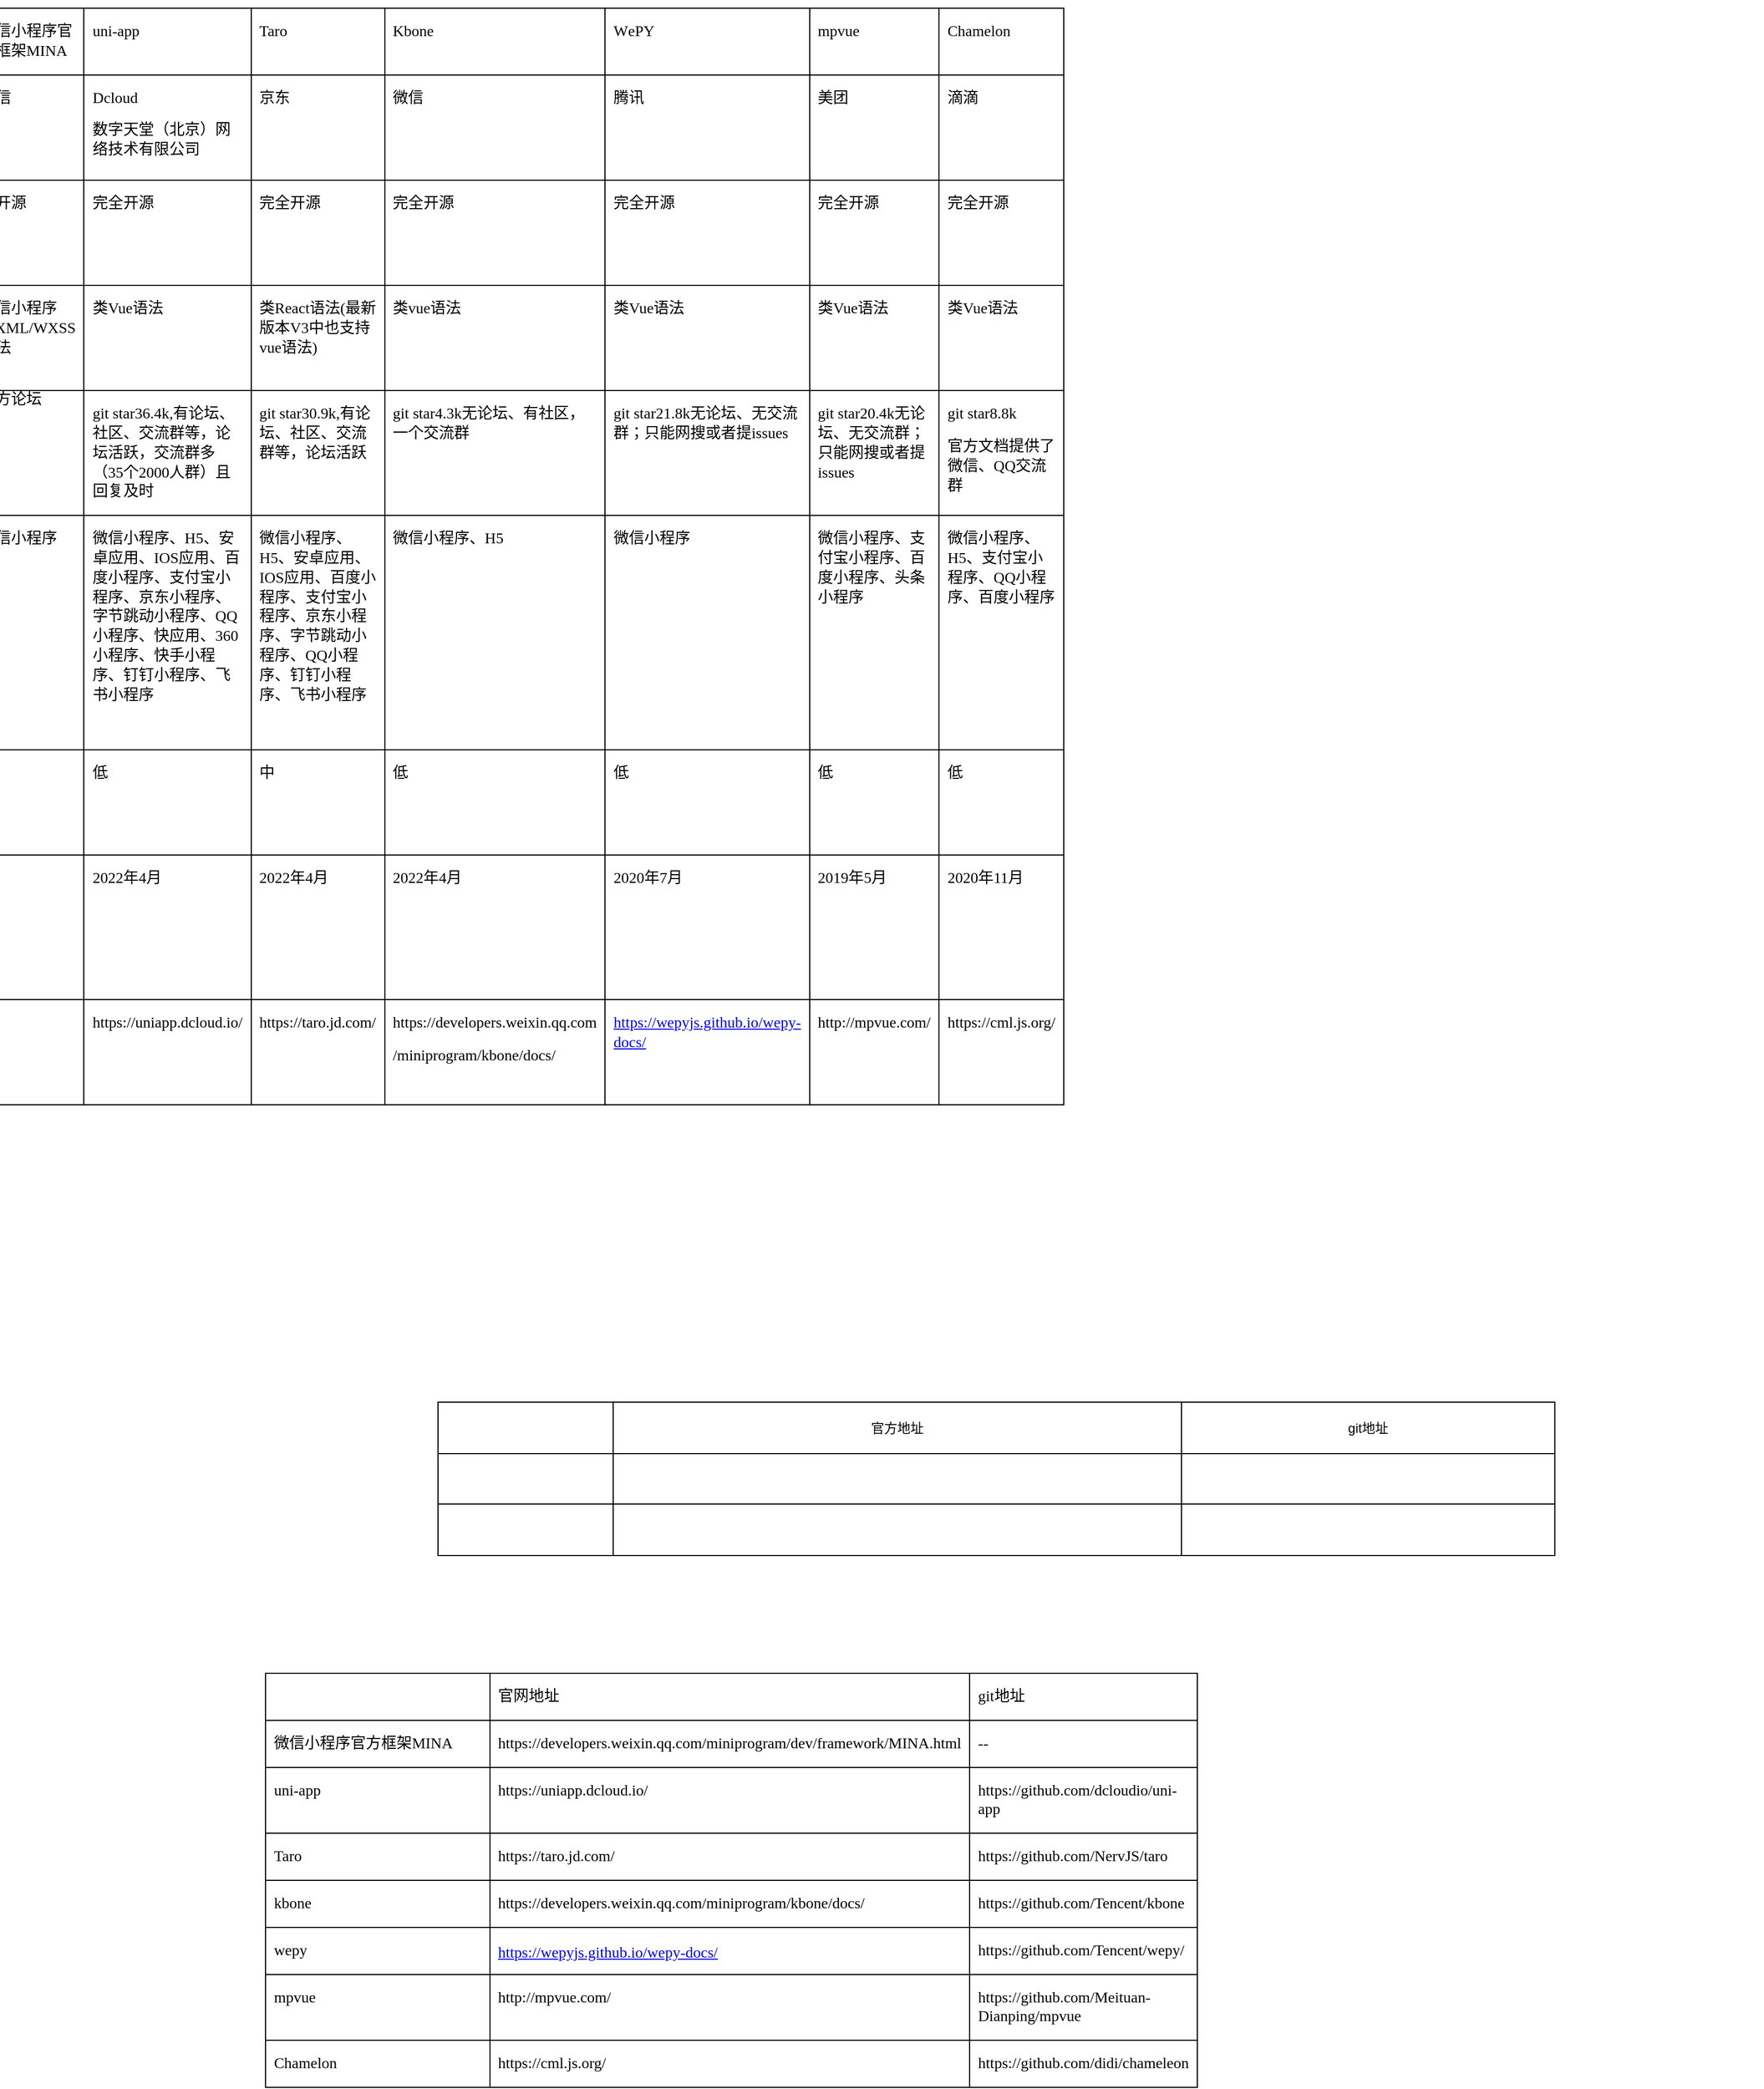 <mxfile version="17.4.6" type="github">
  <diagram id="JvjC3xm0Hi5qa_1F5xGV" name="第 1 页">
    <mxGraphModel dx="1422" dy="762" grid="1" gridSize="10" guides="1" tooltips="1" connect="1" arrows="1" fold="1" page="1" pageScale="1" pageWidth="827" pageHeight="1169" math="0" shadow="0">
      <root>
        <mxCell id="0" />
        <mxCell id="1" parent="0" />
        <mxCell id="kYMN8gXYN29zYbQPkMFa-84" value="&lt;table class=&quot;MsoTableGrid&quot; border=&quot;1&quot; cellspacing=&quot;0&quot; style=&quot;border-collapse: collapse ; width: 524.5pt ; margin-left: -43.1pt ; border: none&quot;&gt;&lt;tbody&gt;&lt;tr&gt;&lt;td width=&quot;84&quot; valign=&quot;top&quot; style=&quot;width: 63.7pt ; padding: 0.0pt 5.4pt 0.0pt 5.4pt ; border-left: 1.0pt solid ; border-right: 1.0pt solid ; border-top: 1.0pt solid ; border-bottom: 1.0pt solid&quot;&gt;&lt;p class=&quot;MsoNormal&quot;&gt;&lt;span style=&quot;font-size: 10.5pt&quot;&gt;&lt;font face=&quot;宋体&quot;&gt;框架&lt;/font&gt;&lt;/span&gt;&lt;span style=&quot;font-family: &amp;#34;calibri&amp;#34; ; font-size: 10.5pt&quot;&gt;&lt;/span&gt;&lt;/p&gt;&lt;/td&gt;&lt;td width=&quot;73&quot; valign=&quot;top&quot; style=&quot;width: 55.1pt ; padding: 0.0pt 5.4pt 0.0pt 5.4pt ; border-left: 1.0pt solid ; border-right: 1.0pt solid ; border-top: 1.0pt solid ; border-bottom: 1.0pt solid&quot;&gt;&lt;p class=&quot;MsoNormal&quot;&gt;&lt;span style=&quot;font-size: 10.5pt&quot;&gt;&lt;font face=&quot;宋体&quot;&gt;微信小程序官方框架&lt;/font&gt;&lt;/span&gt;&lt;span style=&quot;font-size: 10.5pt&quot;&gt;&lt;font face=&quot;Calibri&quot;&gt;MINA&lt;/font&gt;&lt;/span&gt;&lt;span style=&quot;font-family: &amp;#34;calibri&amp;#34; ; font-size: 10.5pt&quot;&gt;&lt;/span&gt;&lt;/p&gt;&lt;/td&gt;&lt;td width=&quot;80&quot; valign=&quot;top&quot; style=&quot;width: 60.05pt ; padding: 0.0pt 5.4pt 0.0pt 5.4pt ; border-left: 1.0pt solid ; border-right: 1.0pt solid ; border-top: 1.0pt solid ; border-bottom: 1.0pt solid&quot;&gt;&lt;p class=&quot;MsoNormal&quot;&gt;&lt;span style=&quot;font-size: 10.5pt&quot;&gt;&lt;font face=&quot;Calibri&quot;&gt;u&lt;/font&gt;&lt;/span&gt;&lt;span style=&quot;font-size: 10.5pt&quot;&gt;&lt;font face=&quot;Calibri&quot;&gt;ni-app&lt;/font&gt;&lt;/span&gt;&lt;span style=&quot;font-family: &amp;#34;calibri&amp;#34; ; font-size: 10.5pt&quot;&gt;&lt;/span&gt;&lt;/p&gt;&lt;/td&gt;&lt;td width=&quot;80&quot; valign=&quot;top&quot; style=&quot;width: 60.05pt ; padding: 0.0pt 5.4pt 0.0pt 5.4pt ; border-left: 1.0pt solid ; border-right: 1.0pt solid ; border-top: 1.0pt solid ; border-bottom: 1.0pt solid&quot;&gt;&lt;p class=&quot;MsoNormal&quot;&gt;&lt;span style=&quot;font-size: 10.5pt&quot;&gt;&lt;font face=&quot;Calibri&quot;&gt;Taro&lt;/font&gt;&lt;/span&gt;&lt;span style=&quot;font-family: &amp;#34;calibri&amp;#34; ; font-size: 10.5pt&quot;&gt;&lt;/span&gt;&lt;/p&gt;&lt;/td&gt;&lt;td width=&quot;73&quot; valign=&quot;top&quot; style=&quot;width: 55.1pt ; padding: 0.0pt 5.4pt 0.0pt 5.4pt ; border-left: 1.0pt solid ; border-right: 1.0pt solid ; border-top: 1.0pt solid ; border-bottom: 1.0pt solid&quot;&gt;&lt;p class=&quot;MsoNormal&quot;&gt;&lt;span style=&quot;font-size: 10.5pt&quot;&gt;&lt;font face=&quot;Calibri&quot;&gt;Kbone&lt;/font&gt;&lt;/span&gt;&lt;span style=&quot;font-family: &amp;#34;calibri&amp;#34; ; font-size: 10.5pt&quot;&gt;&lt;/span&gt;&lt;/p&gt;&lt;/td&gt;&lt;td width=&quot;80&quot; valign=&quot;top&quot; style=&quot;width: 60.05pt ; padding: 0.0pt 5.4pt 0.0pt 5.4pt ; border-left: 1.0pt solid ; border-right: 1.0pt solid ; border-top: 1.0pt solid ; border-bottom: 1.0pt solid&quot;&gt;&lt;p class=&quot;MsoNormal&quot;&gt;&lt;span style=&quot;font-family: &amp;#34;calibri&amp;#34; ; font-size: 10.5pt&quot;&gt;W&lt;/span&gt;&lt;span style=&quot;font-size: 10.5pt&quot;&gt;&lt;font face=&quot;Calibri&quot;&gt;ePY&lt;/font&gt;&lt;/span&gt;&lt;span style=&quot;font-family: &amp;#34;calibri&amp;#34; ; font-size: 10.5pt&quot;&gt;&lt;/span&gt;&lt;/p&gt;&lt;/td&gt;&lt;td width=&quot;80&quot; valign=&quot;top&quot; style=&quot;width: 60.05pt ; padding: 0.0pt 5.4pt 0.0pt 5.4pt ; border-left: 1.0pt solid ; border-right: 1.0pt solid ; border-top: 1.0pt solid ; border-bottom: 1.0pt solid&quot;&gt;&lt;p class=&quot;MsoNormal&quot;&gt;&lt;span style=&quot;font-size: 10.5pt&quot;&gt;&lt;font face=&quot;Calibri&quot;&gt;m&lt;/font&gt;&lt;/span&gt;&lt;span style=&quot;font-size: 10.5pt&quot;&gt;&lt;font face=&quot;Calibri&quot;&gt;pvue&lt;/font&gt;&lt;/span&gt;&lt;span style=&quot;font-family: &amp;#34;calibri&amp;#34; ; font-size: 10.5pt&quot;&gt;&lt;/span&gt;&lt;/p&gt;&lt;/td&gt;&lt;td width=&quot;147&quot; valign=&quot;top&quot; style=&quot;width: 110.4pt ; padding: 0.0pt 5.4pt 0.0pt 5.4pt ; border-left: 1.0pt solid ; border-right: 1.0pt solid ; border-top: 1.0pt solid ; border-bottom: 1.0pt solid&quot;&gt;&lt;p class=&quot;MsoNormal&quot;&gt;&lt;span style=&quot;font-family: &amp;#34;calibri&amp;#34; ; font-size: 10.5pt&quot;&gt;C&lt;/span&gt;&lt;span style=&quot;font-size: 10.5pt&quot;&gt;&lt;font face=&quot;Calibri&quot;&gt;hamelon&lt;/font&gt;&lt;/span&gt;&lt;span style=&quot;font-family: &amp;#34;calibri&amp;#34; ; font-size: 10.5pt&quot;&gt;&lt;/span&gt;&lt;/p&gt;&lt;/td&gt;&lt;/tr&gt;&lt;tr&gt;&lt;td width=&quot;84&quot; valign=&quot;top&quot; style=&quot;width: 63.7pt ; padding: 0.0pt 5.4pt 0.0pt 5.4pt ; border-left: 1.0pt solid ; border-right: 1.0pt solid ; border-top: none ; border-bottom: 1.0pt solid&quot;&gt;&lt;p class=&quot;MsoNormal&quot;&gt;&lt;span style=&quot;font-size: 10.5pt&quot;&gt;&lt;font face=&quot;宋体&quot;&gt;维护组织&lt;/font&gt;&lt;/span&gt;&lt;span style=&quot;font-family: &amp;#34;calibri&amp;#34; ; font-size: 10.5pt&quot;&gt;&lt;/span&gt;&lt;/p&gt;&lt;/td&gt;&lt;td width=&quot;73&quot; valign=&quot;top&quot; style=&quot;width: 55.1pt ; padding: 0.0pt 5.4pt 0.0pt 5.4pt ; border-left: 1.0pt solid ; border-right: 1.0pt solid ; border-top: none ; border-bottom: 1.0pt solid&quot;&gt;&lt;p class=&quot;MsoNormal&quot;&gt;&lt;span style=&quot;font-size: 10.5pt&quot;&gt;&lt;font face=&quot;宋体&quot;&gt;微信&lt;/font&gt;&lt;/span&gt;&lt;span style=&quot;font-family: &amp;#34;calibri&amp;#34; ; font-size: 10.5pt&quot;&gt;&lt;/span&gt;&lt;/p&gt;&lt;/td&gt;&lt;td width=&quot;80&quot; valign=&quot;top&quot; style=&quot;width: 60.05pt ; padding: 0.0pt 5.4pt 0.0pt 5.4pt ; border-left: 1.0pt solid ; border-right: 1.0pt solid ; border-top: none ; border-bottom: 1.0pt solid&quot;&gt;&lt;p class=&quot;MsoNormal&quot;&gt;&lt;span style=&quot;font-family: &amp;#34;calibri&amp;#34; ; font-size: 10.5pt&quot;&gt;D&lt;/span&gt;&lt;span style=&quot;font-size: 10.5pt&quot;&gt;&lt;font face=&quot;Calibri&quot;&gt;cloud&lt;/font&gt;&lt;/span&gt;&lt;span style=&quot;font-size: 10.5pt&quot;&gt;&lt;/span&gt;&lt;/p&gt;&lt;p class=&quot;MsoNormal&quot;&gt;&lt;span style=&quot;font-size: 10.5pt&quot;&gt;&lt;font face=&quot;宋体&quot;&gt;数字天堂（北京）网络技术有限公司&lt;/font&gt;&lt;/span&gt;&lt;span style=&quot;font-size: 10.5pt&quot;&gt;&lt;/span&gt;&lt;/p&gt;&lt;/td&gt;&lt;td width=&quot;80&quot; valign=&quot;top&quot; style=&quot;width: 60.05pt ; padding: 0.0pt 5.4pt 0.0pt 5.4pt ; border-left: 1.0pt solid ; border-right: 1.0pt solid ; border-top: none ; border-bottom: 1.0pt solid&quot;&gt;&lt;p class=&quot;MsoNormal&quot;&gt;&lt;span style=&quot;font-size: 10.5pt&quot;&gt;&lt;font face=&quot;宋体&quot;&gt;京东&lt;/font&gt;&lt;/span&gt;&lt;span style=&quot;font-family: &amp;#34;calibri&amp;#34; ; font-size: 10.5pt&quot;&gt;&lt;/span&gt;&lt;/p&gt;&lt;/td&gt;&lt;td width=&quot;73&quot; valign=&quot;top&quot; style=&quot;width: 55.1pt ; padding: 0.0pt 5.4pt 0.0pt 5.4pt ; border-left: 1.0pt solid ; border-right: 1.0pt solid ; border-top: none ; border-bottom: 1.0pt solid&quot;&gt;&lt;p class=&quot;MsoNormal&quot;&gt;&lt;span style=&quot;font-size: 10.5pt&quot;&gt;&lt;font face=&quot;宋体&quot;&gt;微信&lt;/font&gt;&lt;/span&gt;&lt;span style=&quot;font-size: 10.5pt&quot;&gt;&lt;/span&gt;&lt;/p&gt;&lt;/td&gt;&lt;td width=&quot;80&quot; valign=&quot;top&quot; style=&quot;width: 60.05pt ; padding: 0.0pt 5.4pt 0.0pt 5.4pt ; border-left: 1.0pt solid ; border-right: 1.0pt solid ; border-top: none ; border-bottom: 1.0pt solid&quot;&gt;&lt;p class=&quot;MsoNormal&quot;&gt;&lt;span style=&quot;font-size: 10.5pt&quot;&gt;&lt;font face=&quot;宋体&quot;&gt;腾讯&lt;/font&gt;&lt;/span&gt;&lt;span style=&quot;font-family: &amp;#34;calibri&amp;#34; ; font-size: 10.5pt&quot;&gt;&lt;/span&gt;&lt;/p&gt;&lt;/td&gt;&lt;td width=&quot;80&quot; valign=&quot;top&quot; style=&quot;width: 60.05pt ; padding: 0.0pt 5.4pt 0.0pt 5.4pt ; border-left: 1.0pt solid ; border-right: 1.0pt solid ; border-top: none ; border-bottom: 1.0pt solid&quot;&gt;&lt;p class=&quot;MsoNormal&quot;&gt;&lt;span style=&quot;font-size: 10.5pt&quot;&gt;&lt;font face=&quot;宋体&quot;&gt;美团&lt;/font&gt;&lt;/span&gt;&lt;span style=&quot;font-family: &amp;#34;calibri&amp;#34; ; font-size: 10.5pt&quot;&gt;&lt;/span&gt;&lt;/p&gt;&lt;/td&gt;&lt;td width=&quot;147&quot; valign=&quot;top&quot; style=&quot;width: 110.4pt ; padding: 0.0pt 5.4pt 0.0pt 5.4pt ; border-left: 1.0pt solid ; border-right: 1.0pt solid ; border-top: none ; border-bottom: 1.0pt solid&quot;&gt;&lt;p class=&quot;MsoNormal&quot;&gt;&lt;span style=&quot;font-size: 10.5pt&quot;&gt;&lt;font face=&quot;宋体&quot;&gt;滴滴&lt;/font&gt;&lt;/span&gt;&lt;span style=&quot;font-family: &amp;#34;calibri&amp;#34; ; font-size: 10.5pt&quot;&gt;&lt;/span&gt;&lt;/p&gt;&lt;/td&gt;&lt;/tr&gt;&lt;tr&gt;&lt;td width=&quot;84&quot; valign=&quot;top&quot; style=&quot;width: 63.7pt ; padding: 0.0pt 5.4pt 0.0pt 5.4pt ; border-left: 1.0pt solid ; border-right: 1.0pt solid ; border-top: none ; border-bottom: 1.0pt solid&quot;&gt;&lt;p class=&quot;MsoNormal&quot;&gt;&lt;span style=&quot;font-size: 10.5pt&quot;&gt;&lt;font face=&quot;宋体&quot;&gt;开源程度&lt;/font&gt;&lt;/span&gt;&lt;span style=&quot;font-size: 10.5pt&quot;&gt;&lt;/span&gt;&lt;/p&gt;&lt;/td&gt;&lt;td width=&quot;73&quot; valign=&quot;top&quot; style=&quot;width: 55.1pt ; padding: 0.0pt 5.4pt 0.0pt 5.4pt ; border-left: 1.0pt solid ; border-right: 1.0pt solid ; border-top: none ; border-bottom: 1.0pt solid&quot;&gt;&lt;p class=&quot;MsoNormal&quot;&gt;&lt;span style=&quot;font-size: 10.5pt&quot;&gt;&lt;font face=&quot;宋体&quot;&gt;不开源&lt;/font&gt;&lt;/span&gt;&lt;span style=&quot;font-size: 10.5pt&quot;&gt;&lt;/span&gt;&lt;/p&gt;&lt;/td&gt;&lt;td width=&quot;80&quot; valign=&quot;top&quot; style=&quot;width: 60.05pt ; padding: 0.0pt 5.4pt 0.0pt 5.4pt ; border-left: 1.0pt solid ; border-right: 1.0pt solid ; border-top: none ; border-bottom: 1.0pt solid&quot;&gt;&lt;p class=&quot;MsoNormal&quot;&gt;&lt;span style=&quot;font-size: 10.5pt&quot;&gt;&lt;font face=&quot;宋体&quot;&gt;完全开源&lt;/font&gt;&lt;/span&gt;&lt;span style=&quot;font-size: 10.5pt&quot;&gt;&lt;/span&gt;&lt;/p&gt;&lt;/td&gt;&lt;td width=&quot;80&quot; valign=&quot;top&quot; style=&quot;width: 60.05pt ; padding: 0.0pt 5.4pt 0.0pt 5.4pt ; border-left: 1.0pt solid ; border-right: 1.0pt solid ; border-top: none ; border-bottom: 1.0pt solid&quot;&gt;&lt;p class=&quot;MsoNormal&quot;&gt;&lt;span style=&quot;font-size: 10.5pt&quot;&gt;&lt;font face=&quot;宋体&quot;&gt;完全开源&lt;/font&gt;&lt;/span&gt;&lt;span style=&quot;font-size: 10.5pt&quot;&gt;&lt;/span&gt;&lt;/p&gt;&lt;/td&gt;&lt;td width=&quot;73&quot; valign=&quot;top&quot; style=&quot;width: 55.1pt ; padding: 0.0pt 5.4pt 0.0pt 5.4pt ; border-left: 1.0pt solid ; border-right: 1.0pt solid ; border-top: none ; border-bottom: 1.0pt solid&quot;&gt;&lt;p class=&quot;MsoNormal&quot;&gt;&lt;span style=&quot;font-size: 10.5pt&quot;&gt;&lt;font face=&quot;宋体&quot;&gt;完全开源&lt;/font&gt;&lt;/span&gt;&lt;span style=&quot;font-size: 10.5pt&quot;&gt;&lt;/span&gt;&lt;/p&gt;&lt;/td&gt;&lt;td width=&quot;80&quot; valign=&quot;top&quot; style=&quot;width: 60.05pt ; padding: 0.0pt 5.4pt 0.0pt 5.4pt ; border-left: 1.0pt solid ; border-right: 1.0pt solid ; border-top: none ; border-bottom: 1.0pt solid&quot;&gt;&lt;p class=&quot;MsoNormal&quot;&gt;&lt;span style=&quot;font-size: 10.5pt&quot;&gt;&lt;font face=&quot;宋体&quot;&gt;完全开源&lt;/font&gt;&lt;/span&gt;&lt;span style=&quot;font-size: 10.5pt&quot;&gt;&lt;/span&gt;&lt;/p&gt;&lt;/td&gt;&lt;td width=&quot;80&quot; valign=&quot;top&quot; style=&quot;width: 60.05pt ; padding: 0.0pt 5.4pt 0.0pt 5.4pt ; border-left: 1.0pt solid ; border-right: 1.0pt solid ; border-top: none ; border-bottom: 1.0pt solid&quot;&gt;&lt;p class=&quot;MsoNormal&quot;&gt;&lt;span style=&quot;font-size: 10.5pt&quot;&gt;&lt;font face=&quot;宋体&quot;&gt;完全开源&lt;/font&gt;&lt;/span&gt;&lt;span style=&quot;font-size: 10.5pt&quot;&gt;&lt;/span&gt;&lt;/p&gt;&lt;/td&gt;&lt;td width=&quot;147&quot; valign=&quot;top&quot; style=&quot;width: 110.4pt ; padding: 0.0pt 5.4pt 0.0pt 5.4pt ; border-left: 1.0pt solid ; border-right: 1.0pt solid ; border-top: none ; border-bottom: 1.0pt solid&quot;&gt;&lt;p class=&quot;MsoNormal&quot;&gt;&lt;span style=&quot;font-size: 10.5pt&quot;&gt;&lt;font face=&quot;宋体&quot;&gt;完全开源&lt;/font&gt;&lt;/span&gt;&lt;span style=&quot;font-size: 10.5pt&quot;&gt;&lt;/span&gt;&lt;/p&gt;&lt;/td&gt;&lt;/tr&gt;&lt;tr&gt;&lt;td width=&quot;84&quot; valign=&quot;top&quot; style=&quot;width: 63.7pt ; padding: 0.0pt 5.4pt 0.0pt 5.4pt ; border-left: 1.0pt solid ; border-right: 1.0pt solid ; border-top: none ; border-bottom: 1.0pt solid&quot;&gt;&lt;p class=&quot;MsoNormal&quot;&gt;&lt;span style=&quot;font-size: 10.5pt&quot;&gt;&lt;font face=&quot;宋体&quot;&gt;语言特性&lt;/font&gt;&lt;/span&gt;&lt;span style=&quot;font-size: 10.5pt&quot;&gt;&lt;/span&gt;&lt;/p&gt;&lt;/td&gt;&lt;td width=&quot;73&quot; valign=&quot;top&quot; style=&quot;width: 55.1pt ; padding: 0.0pt 5.4pt 0.0pt 5.4pt ; border-left: 1.0pt solid ; border-right: 1.0pt solid ; border-top: none ; border-bottom: 1.0pt solid&quot;&gt;&lt;p class=&quot;MsoNormal&quot;&gt;&lt;span style=&quot;font-size: 10.5pt&quot;&gt;&lt;font face=&quot;宋体&quot;&gt;微信小程序&lt;/font&gt;&lt;font face=&quot;宋体&quot;&gt;WXML/WXSS语法&lt;/font&gt;&lt;/span&gt;&lt;span style=&quot;font-size: 10.5pt&quot;&gt;&lt;/span&gt;&lt;/p&gt;&lt;/td&gt;&lt;td width=&quot;80&quot; valign=&quot;top&quot; style=&quot;width: 60.05pt ; padding: 0.0pt 5.4pt 0.0pt 5.4pt ; border-left: 1.0pt solid ; border-right: 1.0pt solid ; border-top: none ; border-bottom: 1.0pt solid&quot;&gt;&lt;p class=&quot;MsoNormal&quot;&gt;&lt;span style=&quot;font-size: 10.5pt&quot;&gt;&lt;font face=&quot;宋体&quot;&gt;类&lt;/font&gt;&lt;font face=&quot;宋体&quot;&gt;Vue语法&lt;/font&gt;&lt;/span&gt;&lt;span style=&quot;font-size: 10.5pt&quot;&gt;&lt;/span&gt;&lt;/p&gt;&lt;/td&gt;&lt;td width=&quot;80&quot; valign=&quot;top&quot; style=&quot;width: 60.05pt ; padding: 0.0pt 5.4pt 0.0pt 5.4pt ; border-left: 1.0pt solid ; border-right: 1.0pt solid ; border-top: none ; border-bottom: 1.0pt solid&quot;&gt;&lt;p class=&quot;MsoNormal&quot;&gt;&lt;span style=&quot;font-size: 10.5pt&quot;&gt;&lt;font face=&quot;宋体&quot;&gt;类&lt;/font&gt;&lt;font face=&quot;宋体&quot;&gt;React语法&lt;/font&gt;&lt;/span&gt;&lt;span style=&quot;font-size: 10.5pt&quot;&gt;&lt;font face=&quot;宋体&quot;&gt;(&lt;/font&gt;&lt;/span&gt;&lt;span style=&quot;font-size: 10.5pt&quot;&gt;&lt;font face=&quot;宋体&quot;&gt;最新版本&lt;/font&gt;&lt;font face=&quot;宋体&quot;&gt;V3中也支持vue语法&lt;/font&gt;&lt;/span&gt;&lt;span style=&quot;font-size: 10.5pt&quot;&gt;&lt;font face=&quot;宋体&quot;&gt;)&lt;/font&gt;&lt;/span&gt;&lt;span style=&quot;font-size: 10.5pt&quot;&gt;&lt;/span&gt;&lt;/p&gt;&lt;/td&gt;&lt;td width=&quot;73&quot; valign=&quot;top&quot; style=&quot;width: 55.1pt ; padding: 0.0pt 5.4pt 0.0pt 5.4pt ; border-left: 1.0pt solid ; border-right: 1.0pt solid ; border-top: none ; border-bottom: 1.0pt solid&quot;&gt;&lt;p class=&quot;MsoNormal&quot;&gt;&lt;span style=&quot;font-size: 10.5pt&quot;&gt;&lt;font face=&quot;宋体&quot;&gt;类&lt;/font&gt;&lt;font face=&quot;宋体&quot;&gt;vue语法&lt;/font&gt;&lt;/span&gt;&lt;span style=&quot;font-size: 10.5pt&quot;&gt;&lt;/span&gt;&lt;/p&gt;&lt;/td&gt;&lt;td width=&quot;80&quot; valign=&quot;top&quot; style=&quot;width: 60.05pt ; padding: 0.0pt 5.4pt 0.0pt 5.4pt ; border-left: 1.0pt solid ; border-right: 1.0pt solid ; border-top: none ; border-bottom: 1.0pt solid&quot;&gt;&lt;p class=&quot;MsoNormal&quot;&gt;&lt;span style=&quot;font-size: 10.5pt&quot;&gt;&lt;font face=&quot;宋体&quot;&gt;类&lt;/font&gt;&lt;font face=&quot;宋体&quot;&gt;Vue语法&lt;/font&gt;&lt;/span&gt;&lt;span style=&quot;font-size: 10.5pt&quot;&gt;&lt;/span&gt;&lt;/p&gt;&lt;/td&gt;&lt;td width=&quot;80&quot; valign=&quot;top&quot; style=&quot;width: 60.05pt ; padding: 0.0pt 5.4pt 0.0pt 5.4pt ; border-left: 1.0pt solid ; border-right: 1.0pt solid ; border-top: none ; border-bottom: 1.0pt solid&quot;&gt;&lt;p class=&quot;MsoNormal&quot;&gt;&lt;span style=&quot;font-size: 10.5pt&quot;&gt;&lt;font face=&quot;宋体&quot;&gt;类&lt;/font&gt;&lt;font face=&quot;宋体&quot;&gt;Vue语法&lt;/font&gt;&lt;/span&gt;&lt;span style=&quot;font-size: 10.5pt&quot;&gt;&lt;/span&gt;&lt;/p&gt;&lt;/td&gt;&lt;td width=&quot;147&quot; valign=&quot;top&quot; style=&quot;width: 110.4pt ; padding: 0.0pt 5.4pt 0.0pt 5.4pt ; border-left: 1.0pt solid ; border-right: 1.0pt solid ; border-top: none ; border-bottom: 1.0pt solid&quot;&gt;&lt;p class=&quot;MsoNormal&quot;&gt;&lt;span style=&quot;font-size: 10.5pt&quot;&gt;&lt;font face=&quot;宋体&quot;&gt;类&lt;/font&gt;&lt;font face=&quot;宋体&quot;&gt;Vue语法&lt;/font&gt;&lt;/span&gt;&lt;span style=&quot;font-size: 10.5pt&quot;&gt;&lt;/span&gt;&lt;/p&gt;&lt;/td&gt;&lt;/tr&gt;&lt;tr&gt;&lt;td width=&quot;84&quot; valign=&quot;top&quot; style=&quot;width: 63.7pt ; padding: 0.0pt 5.4pt 0.0pt 5.4pt ; border-left: 1.0pt solid ; border-right: 1.0pt solid ; border-top: none ; border-bottom: 1.0pt solid&quot;&gt;&lt;p class=&quot;MsoNormal&quot;&gt;&lt;span style=&quot;font-size: 10.5pt&quot;&gt;&lt;font face=&quot;宋体&quot;&gt;社群活跃&lt;/font&gt;&lt;/span&gt;&lt;span style=&quot;font-size: 10.5pt&quot;&gt;&lt;/span&gt;&lt;/p&gt;&lt;/td&gt;&lt;td width=&quot;73&quot; valign=&quot;top&quot; style=&quot;width: 55.1pt ; padding: 0.0pt 5.4pt 0.0pt 5.4pt ; border-left: 1.0pt solid ; border-right: 1.0pt solid ; border-top: none ; border-bottom: 1.0pt solid&quot;&gt;&lt;font face=&quot;宋体&quot;&gt;&lt;span style=&quot;font-size: 14px&quot;&gt;官方论坛&lt;/span&gt;&lt;/font&gt;&lt;/td&gt;&lt;td width=&quot;80&quot; valign=&quot;top&quot; style=&quot;width: 60.05pt ; padding: 0.0pt 5.4pt 0.0pt 5.4pt ; border-left: 1.0pt solid ; border-right: 1.0pt solid ; border-top: none ; border-bottom: 1.0pt solid&quot;&gt;&lt;p class=&quot;MsoNormal&quot;&gt;&lt;span style=&quot;font-size: 10.5pt&quot;&gt;&lt;font face=&quot;宋体&quot;&gt;git star36.4k,&lt;/font&gt;&lt;/span&gt;&lt;span style=&quot;font-size: 10.5pt&quot;&gt;&lt;font face=&quot;宋体&quot;&gt;有论坛、社区、交流群等，论坛活跃，交流群多（&lt;/font&gt;&lt;font face=&quot;宋体&quot;&gt;35个2000人群）且回复及时&lt;/font&gt;&lt;/span&gt;&lt;span style=&quot;font-size: 10.5pt&quot;&gt;&lt;/span&gt;&lt;/p&gt;&lt;/td&gt;&lt;td width=&quot;80&quot; valign=&quot;top&quot; style=&quot;width: 60.05pt ; padding: 0.0pt 5.4pt 0.0pt 5.4pt ; border-left: 1.0pt solid ; border-right: 1.0pt solid ; border-top: none ; border-bottom: 1.0pt solid&quot;&gt;&lt;p class=&quot;MsoNormal&quot;&gt;&lt;span style=&quot;font-size: 10.5pt&quot;&gt;&lt;font face=&quot;宋体&quot;&gt;git star30.9k,&lt;/font&gt;&lt;/span&gt;&lt;span style=&quot;font-size: 10.5pt&quot;&gt;&lt;font face=&quot;宋体&quot;&gt;有论坛、社区、交流群等，论坛活跃&lt;/font&gt;&lt;/span&gt;&lt;span style=&quot;font-size: 10.5pt&quot;&gt;&lt;/span&gt;&lt;/p&gt;&lt;/td&gt;&lt;td width=&quot;73&quot; valign=&quot;top&quot; style=&quot;width: 55.1pt ; padding: 0.0pt 5.4pt 0.0pt 5.4pt ; border-left: 1.0pt solid ; border-right: 1.0pt solid ; border-top: none ; border-bottom: 1.0pt solid&quot;&gt;&lt;p class=&quot;MsoNormal&quot;&gt;&lt;span style=&quot;font-size: 10.5pt&quot;&gt;&lt;font face=&quot;宋体&quot;&gt;git star4.3k无&lt;/font&gt;&lt;/span&gt;&lt;span style=&quot;font-size: 10.5pt&quot;&gt;&lt;font face=&quot;宋体&quot;&gt;论坛、&lt;/font&gt;&lt;/span&gt;&lt;span style=&quot;font-size: 10.5pt&quot;&gt;&lt;font face=&quot;宋体&quot;&gt;有社区，&lt;/font&gt;&lt;/span&gt;&lt;span style=&quot;font-size: 10.5pt&quot;&gt;&lt;font face=&quot;宋体&quot;&gt;一个交流群&lt;/font&gt;&lt;/span&gt;&lt;span style=&quot;font-size: 10.5pt&quot;&gt;&lt;/span&gt;&lt;/p&gt;&lt;/td&gt;&lt;td width=&quot;80&quot; valign=&quot;top&quot; style=&quot;width: 60.05pt ; padding: 0.0pt 5.4pt 0.0pt 5.4pt ; border-left: 1.0pt solid ; border-right: 1.0pt solid ; border-top: none ; border-bottom: 1.0pt solid&quot;&gt;&lt;p class=&quot;MsoNormal&quot;&gt;&lt;span style=&quot;font-size: 10.5pt&quot;&gt;&lt;font face=&quot;宋体&quot;&gt;git star21.8k&lt;/font&gt;&lt;/span&gt;&lt;span style=&quot;font-size: 10.5pt&quot;&gt;&lt;font face=&quot;宋体&quot;&gt;无论坛、无交流群；只能网搜或者提&lt;/font&gt;&lt;font face=&quot;宋体&quot;&gt;issues&lt;/font&gt;&lt;/span&gt;&lt;span style=&quot;font-size: 10.5pt&quot;&gt;&lt;/span&gt;&lt;/p&gt;&lt;/td&gt;&lt;td width=&quot;80&quot; valign=&quot;top&quot; style=&quot;width: 60.05pt ; padding: 0.0pt 5.4pt 0.0pt 5.4pt ; border-left: 1.0pt solid ; border-right: 1.0pt solid ; border-top: none ; border-bottom: 1.0pt solid&quot;&gt;&lt;p class=&quot;MsoNormal&quot;&gt;&lt;span style=&quot;font-size: 10.5pt&quot;&gt;&lt;font face=&quot;宋体&quot;&gt;git star20.4k&lt;/font&gt;&lt;/span&gt;&lt;span style=&quot;font-size: 10.5pt&quot;&gt;&lt;font face=&quot;宋体&quot;&gt;无论坛、无交流群；只能网搜或者提&lt;/font&gt;&lt;font face=&quot;宋体&quot;&gt;issues&lt;/font&gt;&lt;/span&gt;&lt;span style=&quot;font-size: 10.5pt&quot;&gt;&lt;/span&gt;&lt;/p&gt;&lt;/td&gt;&lt;td width=&quot;147&quot; valign=&quot;top&quot; style=&quot;width: 110.4pt ; padding: 0.0pt 5.4pt 0.0pt 5.4pt ; border-left: 1.0pt solid ; border-right: 1.0pt solid ; border-top: none ; border-bottom: 1.0pt solid&quot;&gt;&lt;p class=&quot;MsoNormal&quot;&gt;&lt;span style=&quot;font-size: 10.5pt&quot;&gt;&lt;font face=&quot;宋体&quot;&gt;git star8.8k&lt;/font&gt;&lt;/span&gt;&lt;span style=&quot;font-size: 10.5pt&quot;&gt;&lt;/span&gt;&lt;/p&gt;&lt;p class=&quot;MsoNormal&quot;&gt;&lt;span style=&quot;font-size: 10.5pt&quot;&gt;&lt;font face=&quot;宋体&quot;&gt;官方文档提供了微信、&lt;/font&gt;&lt;font face=&quot;宋体&quot;&gt;QQ交流群&lt;/font&gt;&lt;/span&gt;&lt;span style=&quot;font-size: 10.5pt&quot;&gt;&lt;/span&gt;&lt;/p&gt;&lt;/td&gt;&lt;/tr&gt;&lt;tr&gt;&lt;td width=&quot;84&quot; valign=&quot;top&quot; style=&quot;width: 63.7pt ; padding: 0.0pt 5.4pt 0.0pt 5.4pt ; border-left: 1.0pt solid ; border-right: 1.0pt solid ; border-top: none ; border-bottom: 1.0pt solid&quot;&gt;&lt;p class=&quot;MsoNormal&quot;&gt;&lt;span style=&quot;font-size: 10.5pt&quot;&gt;&lt;font face=&quot;宋体&quot;&gt;多端兼容&lt;/font&gt;&lt;/span&gt;&lt;span style=&quot;font-size: 10.5pt&quot;&gt;&lt;/span&gt;&lt;/p&gt;&lt;/td&gt;&lt;td width=&quot;73&quot; valign=&quot;top&quot; style=&quot;width: 55.1pt ; padding: 0.0pt 5.4pt 0.0pt 5.4pt ; border-left: 1.0pt solid ; border-right: 1.0pt solid ; border-top: none ; border-bottom: 1.0pt solid&quot;&gt;&lt;p class=&quot;MsoNormal&quot;&gt;&lt;span style=&quot;font-size: 10.5pt&quot;&gt;&lt;font face=&quot;宋体&quot;&gt;微信小程序&lt;/font&gt;&lt;/span&gt;&lt;span style=&quot;font-size: 10.5pt&quot;&gt;&lt;/span&gt;&lt;/p&gt;&lt;/td&gt;&lt;td width=&quot;80&quot; valign=&quot;top&quot; style=&quot;width: 60.05pt ; padding: 0.0pt 5.4pt 0.0pt 5.4pt ; border-left: 1.0pt solid ; border-right: 1.0pt solid ; border-top: none ; border-bottom: 1.0pt solid&quot;&gt;&lt;p class=&quot;MsoNormal&quot;&gt;&lt;span style=&quot;font-size: 10.5pt&quot;&gt;&lt;font face=&quot;宋体&quot;&gt;微信小程序、&lt;/font&gt;&lt;font face=&quot;宋体&quot;&gt;H5、&lt;/font&gt;&lt;/span&gt;&lt;span style=&quot;font-size: 10.5pt&quot;&gt;&lt;font face=&quot;宋体&quot;&gt;安卓应用、&lt;/font&gt;&lt;font face=&quot;宋体&quot;&gt;IOS应用、百度小程序、支付宝小程序、京东小程序、字节跳动小程序、QQ小程序、快应用、360小程序、快手小程序、钉钉小程序、飞书小程序&lt;/font&gt;&lt;/span&gt;&lt;span style=&quot;font-size: 10.5pt&quot;&gt;&lt;/span&gt;&lt;/p&gt;&lt;/td&gt;&lt;td width=&quot;80&quot; valign=&quot;top&quot; style=&quot;width: 60.05pt ; padding: 0.0pt 5.4pt 0.0pt 5.4pt ; border-left: 1.0pt solid ; border-right: 1.0pt solid ; border-top: none ; border-bottom: 1.0pt solid&quot;&gt;&lt;p class=&quot;MsoNormal&quot;&gt;&lt;span style=&quot;font-size: 10.5pt&quot;&gt;&lt;font face=&quot;宋体&quot;&gt;微信小程序、&lt;/font&gt;&lt;font face=&quot;宋体&quot;&gt;H5、&lt;/font&gt;&lt;/span&gt;&lt;span style=&quot;font-size: 10.5pt&quot;&gt;&lt;font face=&quot;宋体&quot;&gt;安卓应用、&lt;/font&gt;&lt;font face=&quot;宋体&quot;&gt;IOS应用、百度小程序、支付宝小程序、京东小程序、字节跳动小程序、QQ小程序、钉钉小程序、飞书小程序&lt;/font&gt;&lt;/span&gt;&lt;span style=&quot;font-size: 10.5pt&quot;&gt;&lt;/span&gt;&lt;/p&gt;&lt;p class=&quot;MsoNormal&quot;&gt;&lt;span style=&quot;font-size: 10.5pt&quot;&gt;&amp;nbsp;&lt;/span&gt;&lt;/p&gt;&lt;/td&gt;&lt;td width=&quot;73&quot; valign=&quot;top&quot; style=&quot;width: 55.1pt ; padding: 0.0pt 5.4pt 0.0pt 5.4pt ; border-left: 1.0pt solid ; border-right: 1.0pt solid ; border-top: none ; border-bottom: 1.0pt solid&quot;&gt;&lt;p class=&quot;MsoNormal&quot;&gt;&lt;span style=&quot;font-size: 10.5pt&quot;&gt;&lt;font face=&quot;宋体&quot;&gt;微信&lt;/font&gt;&lt;/span&gt;&lt;span style=&quot;font-size: 10.5pt&quot;&gt;&lt;font face=&quot;宋体&quot;&gt;小程序&lt;/font&gt;&lt;/span&gt;&lt;span style=&quot;font-size: 10.5pt&quot;&gt;&lt;font face=&quot;宋体&quot;&gt;、&lt;/font&gt;&lt;font face=&quot;宋体&quot;&gt;H5&lt;/font&gt;&lt;/span&gt;&lt;span style=&quot;font-size: 10.5pt&quot;&gt;&lt;/span&gt;&lt;/p&gt;&lt;/td&gt;&lt;td width=&quot;80&quot; valign=&quot;top&quot; style=&quot;width: 60.05pt ; padding: 0.0pt 5.4pt 0.0pt 5.4pt ; border-left: 1.0pt solid ; border-right: 1.0pt solid ; border-top: none ; border-bottom: 1.0pt solid&quot;&gt;&lt;p class=&quot;MsoNormal&quot;&gt;&lt;span style=&quot;font-size: 10.5pt&quot;&gt;&lt;font face=&quot;宋体&quot;&gt;微信&lt;/font&gt;&lt;/span&gt;&lt;span style=&quot;font-size: 10.5pt&quot;&gt;&lt;font face=&quot;宋体&quot;&gt;小程序&lt;/font&gt;&lt;/span&gt;&lt;span style=&quot;font-size: 10.5pt&quot;&gt;&lt;/span&gt;&lt;/p&gt;&lt;/td&gt;&lt;td width=&quot;80&quot; valign=&quot;top&quot; style=&quot;width: 60.05pt ; padding: 0.0pt 5.4pt 0.0pt 5.4pt ; border-left: 1.0pt solid ; border-right: 1.0pt solid ; border-top: none ; border-bottom: 1.0pt solid&quot;&gt;&lt;p class=&quot;MsoNormal&quot;&gt;&lt;span style=&quot;font-size: 10.5pt&quot;&gt;&lt;font face=&quot;宋体&quot;&gt;微信&lt;/font&gt;&lt;/span&gt;&lt;span style=&quot;font-size: 10.5pt&quot;&gt;&lt;font face=&quot;宋体&quot;&gt;小程序&lt;/font&gt;&lt;/span&gt;&lt;span style=&quot;font-size: 10.5pt&quot;&gt;&lt;font face=&quot;宋体&quot;&gt;、支付宝&lt;/font&gt;&lt;/span&gt;&lt;span style=&quot;font-size: 10.5pt&quot;&gt;&lt;font face=&quot;宋体&quot;&gt;小程序&lt;/font&gt;&lt;/span&gt;&lt;span style=&quot;font-size: 10.5pt&quot;&gt;&lt;font face=&quot;宋体&quot;&gt;、百度&lt;/font&gt;&lt;/span&gt;&lt;span style=&quot;font-size: 10.5pt&quot;&gt;&lt;font face=&quot;宋体&quot;&gt;小程序&lt;/font&gt;&lt;/span&gt;&lt;span style=&quot;font-size: 10.5pt&quot;&gt;&lt;font face=&quot;宋体&quot;&gt;、头条&lt;/font&gt;&lt;/span&gt;&lt;span style=&quot;font-size: 10.5pt&quot;&gt;&lt;font face=&quot;宋体&quot;&gt;小程序&lt;/font&gt;&lt;/span&gt;&lt;span style=&quot;font-size: 10.5pt&quot;&gt;&lt;/span&gt;&lt;/p&gt;&lt;/td&gt;&lt;td width=&quot;147&quot; valign=&quot;top&quot; style=&quot;width: 110.4pt ; padding: 0.0pt 5.4pt 0.0pt 5.4pt ; border-left: 1.0pt solid ; border-right: 1.0pt solid ; border-top: none ; border-bottom: 1.0pt solid&quot;&gt;&lt;p class=&quot;MsoNormal&quot;&gt;&lt;span style=&quot;font-size: 10.5pt&quot;&gt;&lt;font face=&quot;宋体&quot;&gt;微信&lt;/font&gt;&lt;/span&gt;&lt;span style=&quot;font-size: 10.5pt&quot;&gt;&lt;font face=&quot;宋体&quot;&gt;小程序&lt;/font&gt;&lt;/span&gt;&lt;span style=&quot;font-size: 10.5pt&quot;&gt;&lt;font face=&quot;宋体&quot;&gt;、&lt;/font&gt;&lt;font face=&quot;宋体&quot;&gt;H5&lt;/font&gt;&lt;/span&gt;&lt;span style=&quot;font-size: 10.5pt&quot;&gt;&lt;font face=&quot;宋体&quot;&gt;、&lt;/font&gt;&lt;/span&gt;&lt;span style=&quot;font-size: 10.5pt&quot;&gt;&lt;font face=&quot;宋体&quot;&gt;支付宝小程序、&lt;/font&gt;&lt;font face=&quot;宋体&quot;&gt;QQ小程序、百度小程序&lt;/font&gt;&lt;/span&gt;&lt;span style=&quot;font-size: 10.5pt&quot;&gt;&lt;/span&gt;&lt;/p&gt;&lt;/td&gt;&lt;/tr&gt;&lt;tr&gt;&lt;td width=&quot;84&quot; valign=&quot;top&quot; style=&quot;width: 63.7pt ; padding: 0.0pt 5.4pt 0.0pt 5.4pt ; border-left: 1.0pt solid ; border-right: 1.0pt solid ; border-top: none ; border-bottom: 1.0pt solid&quot;&gt;&lt;p class=&quot;MsoNormal&quot;&gt;&lt;span style=&quot;font-size: 10.5pt&quot;&gt;&lt;font face=&quot;宋体&quot;&gt;学习成本&lt;/font&gt;&lt;/span&gt;&lt;span style=&quot;font-size: 10.5pt&quot;&gt;&lt;/span&gt;&lt;/p&gt;&lt;/td&gt;&lt;td width=&quot;73&quot; valign=&quot;top&quot; style=&quot;width: 55.1pt ; padding: 0.0pt 5.4pt 0.0pt 5.4pt ; border-left: 1.0pt solid ; border-right: 1.0pt solid ; border-top: none ; border-bottom: 1.0pt solid&quot;&gt;&lt;p class=&quot;MsoNormal&quot;&gt;&lt;span style=&quot;font-size: 10.5pt&quot;&gt;&lt;font face=&quot;宋体&quot;&gt;高&lt;/font&gt;&lt;/span&gt;&lt;span style=&quot;font-size: 10.5pt&quot;&gt;&lt;/span&gt;&lt;/p&gt;&lt;/td&gt;&lt;td width=&quot;80&quot; valign=&quot;top&quot; style=&quot;width: 60.05pt ; padding: 0.0pt 5.4pt 0.0pt 5.4pt ; border-left: 1.0pt solid ; border-right: 1.0pt solid ; border-top: none ; border-bottom: 1.0pt solid&quot;&gt;&lt;p class=&quot;MsoNormal&quot;&gt;&lt;span style=&quot;font-size: 10.5pt&quot;&gt;&lt;font face=&quot;宋体&quot;&gt;低&lt;/font&gt;&lt;/span&gt;&lt;span style=&quot;font-size: 10.5pt&quot;&gt;&lt;/span&gt;&lt;/p&gt;&lt;/td&gt;&lt;td width=&quot;80&quot; valign=&quot;top&quot; style=&quot;width: 60.05pt ; padding: 0.0pt 5.4pt 0.0pt 5.4pt ; border-left: 1.0pt solid ; border-right: 1.0pt solid ; border-top: none ; border-bottom: 1.0pt solid&quot;&gt;&lt;p class=&quot;MsoNormal&quot;&gt;&lt;span style=&quot;font-size: 10.5pt&quot;&gt;&lt;font face=&quot;宋体&quot;&gt;中&lt;/font&gt;&lt;/span&gt;&lt;span style=&quot;font-size: 10.5pt&quot;&gt;&lt;/span&gt;&lt;/p&gt;&lt;/td&gt;&lt;td width=&quot;73&quot; valign=&quot;top&quot; style=&quot;width: 55.1pt ; padding: 0.0pt 5.4pt 0.0pt 5.4pt ; border-left: 1.0pt solid ; border-right: 1.0pt solid ; border-top: none ; border-bottom: 1.0pt solid&quot;&gt;&lt;p class=&quot;MsoNormal&quot;&gt;&lt;span style=&quot;font-size: 10.5pt&quot;&gt;&lt;font face=&quot;宋体&quot;&gt;低&lt;/font&gt;&lt;/span&gt;&lt;span style=&quot;font-size: 10.5pt&quot;&gt;&lt;/span&gt;&lt;/p&gt;&lt;/td&gt;&lt;td width=&quot;80&quot; valign=&quot;top&quot; style=&quot;width: 60.05pt ; padding: 0.0pt 5.4pt 0.0pt 5.4pt ; border-left: 1.0pt solid ; border-right: 1.0pt solid ; border-top: none ; border-bottom: 1.0pt solid&quot;&gt;&lt;p class=&quot;MsoNormal&quot;&gt;&lt;span style=&quot;font-size: 10.5pt&quot;&gt;&lt;font face=&quot;宋体&quot;&gt;低&lt;/font&gt;&lt;/span&gt;&lt;span style=&quot;font-size: 10.5pt&quot;&gt;&lt;/span&gt;&lt;/p&gt;&lt;/td&gt;&lt;td width=&quot;80&quot; valign=&quot;top&quot; style=&quot;width: 60.05pt ; padding: 0.0pt 5.4pt 0.0pt 5.4pt ; border-left: 1.0pt solid ; border-right: 1.0pt solid ; border-top: none ; border-bottom: 1.0pt solid&quot;&gt;&lt;p class=&quot;MsoNormal&quot;&gt;&lt;span style=&quot;font-size: 10.5pt&quot;&gt;&lt;font face=&quot;宋体&quot;&gt;低&lt;/font&gt;&lt;/span&gt;&lt;span style=&quot;font-size: 10.5pt&quot;&gt;&lt;/span&gt;&lt;/p&gt;&lt;/td&gt;&lt;td width=&quot;147&quot; valign=&quot;top&quot; style=&quot;width: 110.4pt ; padding: 0.0pt 5.4pt 0.0pt 5.4pt ; border-left: 1.0pt solid ; border-right: 1.0pt solid ; border-top: none ; border-bottom: 1.0pt solid&quot;&gt;&lt;p class=&quot;MsoNormal&quot;&gt;&lt;span style=&quot;font-size: 10.5pt&quot;&gt;&lt;font face=&quot;宋体&quot;&gt;低&lt;/font&gt;&lt;/span&gt;&lt;span style=&quot;font-size: 10.5pt&quot;&gt;&lt;/span&gt;&lt;/p&gt;&lt;/td&gt;&lt;/tr&gt;&lt;tr&gt;&lt;td width=&quot;84&quot; valign=&quot;top&quot; style=&quot;width: 63.7pt ; padding: 0.0pt 5.4pt 0.0pt 5.4pt ; border-left: 1.0pt solid ; border-right: 1.0pt solid ; border-top: none ; border-bottom: 1.0pt solid&quot;&gt;&lt;p class=&quot;MsoNormal&quot;&gt;&lt;span style=&quot;font-size: 10.5pt&quot;&gt;&lt;font face=&quot;宋体&quot;&gt;最后更新时间&lt;/font&gt;&lt;/span&gt;&lt;span style=&quot;font-size: 10.5pt&quot;&gt;&lt;/span&gt;&lt;/p&gt;&lt;/td&gt;&lt;td width=&quot;73&quot; valign=&quot;top&quot; style=&quot;width: 55.1pt ; padding: 0.0pt 5.4pt 0.0pt 5.4pt ; border-left: 1.0pt solid ; border-right: 1.0pt solid ; border-top: none ; border-bottom: 1.0pt solid&quot;&gt;&lt;p class=&quot;MsoNormal&quot;&gt;&lt;span style=&quot;font-size: 10.5pt&quot;&gt;&lt;font face=&quot;宋体&quot;&gt;-&lt;/font&gt;&lt;/span&gt;&lt;span style=&quot;font-size: 10.5pt&quot;&gt;&lt;/span&gt;&lt;/p&gt;&lt;/td&gt;&lt;td width=&quot;80&quot; valign=&quot;top&quot; style=&quot;width: 60.05pt ; padding: 0.0pt 5.4pt 0.0pt 5.4pt ; border-left: 1.0pt solid ; border-right: 1.0pt solid ; border-top: none ; border-bottom: 1.0pt solid&quot;&gt;&lt;p class=&quot;MsoNormal&quot;&gt;&lt;span style=&quot;font-size: 10.5pt&quot;&gt;&lt;font face=&quot;宋体&quot;&gt;2022年4月&lt;/font&gt;&lt;/span&gt;&lt;span style=&quot;font-size: 10.5pt&quot;&gt;&lt;/span&gt;&lt;/p&gt;&lt;/td&gt;&lt;td width=&quot;80&quot; valign=&quot;top&quot; style=&quot;width: 60.05pt ; padding: 0.0pt 5.4pt 0.0pt 5.4pt ; border-left: 1.0pt solid ; border-right: 1.0pt solid ; border-top: none ; border-bottom: 1.0pt solid&quot;&gt;&lt;p class=&quot;MsoNormal&quot;&gt;&lt;span style=&quot;font-size: 10.5pt&quot;&gt;&lt;font face=&quot;宋体&quot;&gt;2022年4月&lt;/font&gt;&lt;/span&gt;&lt;span style=&quot;font-size: 10.5pt&quot;&gt;&lt;/span&gt;&lt;/p&gt;&lt;/td&gt;&lt;td width=&quot;73&quot; valign=&quot;top&quot; style=&quot;width: 55.1pt ; padding: 0.0pt 5.4pt 0.0pt 5.4pt ; border-left: 1.0pt solid ; border-right: 1.0pt solid ; border-top: none ; border-bottom: 1.0pt solid&quot;&gt;&lt;p class=&quot;MsoNormal&quot;&gt;&lt;span style=&quot;font-size: 10.5pt&quot;&gt;&lt;font face=&quot;宋体&quot;&gt;2022年4月&lt;/font&gt;&lt;/span&gt;&lt;span style=&quot;font-size: 10.5pt&quot;&gt;&lt;/span&gt;&lt;/p&gt;&lt;/td&gt;&lt;td width=&quot;80&quot; valign=&quot;top&quot; style=&quot;width: 60.05pt ; padding: 0.0pt 5.4pt 0.0pt 5.4pt ; border-left: 1.0pt solid ; border-right: 1.0pt solid ; border-top: none ; border-bottom: 1.0pt solid&quot;&gt;&lt;p class=&quot;MsoNormal&quot;&gt;&lt;span style=&quot;font-size: 10.5pt&quot;&gt;&lt;font face=&quot;宋体&quot;&gt;2020年7月&lt;/font&gt;&lt;/span&gt;&lt;span style=&quot;font-size: 10.5pt&quot;&gt;&lt;/span&gt;&lt;/p&gt;&lt;/td&gt;&lt;td width=&quot;80&quot; valign=&quot;top&quot; style=&quot;width: 60.05pt ; padding: 0.0pt 5.4pt 0.0pt 5.4pt ; border-left: 1.0pt solid ; border-right: 1.0pt solid ; border-top: none ; border-bottom: 1.0pt solid&quot;&gt;&lt;p class=&quot;MsoNormal&quot;&gt;&lt;span style=&quot;font-size: 10.5pt&quot;&gt;&lt;font face=&quot;宋体&quot;&gt;2019年5月&lt;/font&gt;&lt;/span&gt;&lt;span style=&quot;font-size: 10.5pt&quot;&gt;&lt;/span&gt;&lt;/p&gt;&lt;/td&gt;&lt;td width=&quot;147&quot; valign=&quot;top&quot; style=&quot;width: 110.4pt ; padding: 0.0pt 5.4pt 0.0pt 5.4pt ; border-left: 1.0pt solid ; border-right: 1.0pt solid ; border-top: none ; border-bottom: 1.0pt solid&quot;&gt;&lt;p class=&quot;MsoNormal&quot;&gt;&lt;span style=&quot;font-size: 10.5pt&quot;&gt;&lt;font face=&quot;宋体&quot;&gt;2020年11月&lt;/font&gt;&lt;/span&gt;&lt;span style=&quot;font-size: 10.5pt&quot;&gt;&lt;/span&gt;&lt;/p&gt;&lt;/td&gt;&lt;/tr&gt;&lt;tr&gt;&lt;td width=&quot;84&quot; valign=&quot;top&quot; style=&quot;width: 63.7pt ; padding: 0.0pt 5.4pt 0.0pt 5.4pt ; border-left: 1.0pt solid ; border-right: 1.0pt solid ; border-top: none ; border-bottom: 1.0pt solid&quot;&gt;&lt;p class=&quot;MsoNormal&quot;&gt;&lt;span style=&quot;font-size: 10.5pt&quot;&gt;&lt;font face=&quot;宋体&quot;&gt;官方地址&lt;/font&gt;&lt;/span&gt;&lt;span style=&quot;font-size: 10.5pt&quot;&gt;&lt;/span&gt;&lt;/p&gt;&lt;/td&gt;&lt;td width=&quot;73&quot; valign=&quot;top&quot; style=&quot;width: 55.1pt ; padding: 0.0pt 5.4pt 0.0pt 5.4pt ; border-left: 1.0pt solid ; border-right: 1.0pt solid ; border-top: none ; border-bottom: 1.0pt solid&quot;&gt;&lt;p class=&quot;MsoNormal&quot;&gt;&lt;br&gt;&lt;/p&gt;&lt;/td&gt;&lt;td width=&quot;80&quot; valign=&quot;top&quot; style=&quot;width: 60.05pt ; padding: 0.0pt 5.4pt 0.0pt 5.4pt ; border-left: 1.0pt solid ; border-right: 1.0pt solid ; border-top: none ; border-bottom: 1.0pt solid&quot;&gt;&lt;p class=&quot;MsoNormal&quot;&gt;&lt;span style=&quot;font-size: 10.5pt&quot;&gt;&lt;font face=&quot;宋体&quot;&gt;https://uniapp.dcloud.io/&lt;/font&gt;&lt;/span&gt;&lt;span style=&quot;font-size: 10.5pt&quot;&gt;&lt;/span&gt;&lt;/p&gt;&lt;/td&gt;&lt;td width=&quot;80&quot; valign=&quot;top&quot; style=&quot;width: 60.05pt ; padding: 0.0pt 5.4pt 0.0pt 5.4pt ; border-left: 1.0pt solid ; border-right: 1.0pt solid ; border-top: none ; border-bottom: 1.0pt solid&quot;&gt;&lt;p class=&quot;MsoNormal&quot;&gt;&lt;span style=&quot;font-size: 10.5pt&quot;&gt;&lt;font face=&quot;宋体&quot;&gt;https://taro.jd.com/&lt;/font&gt;&lt;/span&gt;&lt;span style=&quot;font-size: 10.5pt&quot;&gt;&lt;/span&gt;&lt;/p&gt;&lt;/td&gt;&lt;td width=&quot;73&quot; valign=&quot;top&quot; style=&quot;width: 55.1pt ; padding: 0.0pt 5.4pt 0.0pt 5.4pt ; border-left: 1.0pt solid ; border-right: 1.0pt solid ; border-top: none ; border-bottom: 1.0pt solid&quot;&gt;&lt;p class=&quot;MsoNormal&quot;&gt;&lt;span style=&quot;font-size: 10.5pt&quot;&gt;&lt;font face=&quot;宋体&quot;&gt;https://developers.weixin.qq.com&lt;/font&gt;&lt;/span&gt;&lt;/p&gt;&lt;p class=&quot;MsoNormal&quot;&gt;&lt;span style=&quot;font-size: 10.5pt&quot;&gt;&lt;font face=&quot;宋体&quot;&gt;/miniprogram/kbone/docs/&lt;/font&gt;&lt;/span&gt;&lt;span style=&quot;font-size: 10.5pt&quot;&gt;&lt;/span&gt;&lt;/p&gt;&lt;/td&gt;&lt;td width=&quot;80&quot; valign=&quot;top&quot; style=&quot;width: 60.05pt ; padding: 0.0pt 5.4pt 0.0pt 5.4pt ; border-left: 1.0pt solid ; border-right: 1.0pt solid ; border-top: none ; border-bottom: 1.0pt solid&quot;&gt;&lt;p class=&quot;MsoNormal&quot;&gt;&lt;span style=&quot;font-size: 10.5pt&quot;&gt;&lt;a href=&quot;https://wepyjs.github.io/wepy-docs/&quot;&gt;&lt;font face=&quot;宋体&quot;&gt;https://wepyjs.github.io/wepy-docs/&lt;/font&gt;&lt;/a&gt;&lt;/span&gt;&lt;span style=&quot;font-size: 10.5pt&quot;&gt;&lt;span&gt;&amp;nbsp;&lt;/span&gt;&lt;/span&gt;&lt;span style=&quot;font-size: 10.5pt&quot;&gt;&lt;/span&gt;&lt;/p&gt;&lt;/td&gt;&lt;td width=&quot;80&quot; valign=&quot;top&quot; style=&quot;width: 60.05pt ; padding: 0.0pt 5.4pt 0.0pt 5.4pt ; border-left: 1.0pt solid ; border-right: 1.0pt solid ; border-top: none ; border-bottom: 1.0pt solid&quot;&gt;&lt;p class=&quot;MsoNormal&quot;&gt;&lt;span style=&quot;font-size: 10.5pt&quot;&gt;&lt;font face=&quot;宋体&quot;&gt;http://mpvue.com/&lt;/font&gt;&lt;/span&gt;&lt;span style=&quot;font-size: 10.5pt&quot;&gt;&lt;/span&gt;&lt;/p&gt;&lt;/td&gt;&lt;td width=&quot;147&quot; valign=&quot;top&quot; style=&quot;width: 110.4pt ; padding: 0.0pt 5.4pt 0.0pt 5.4pt ; border-left: 1.0pt solid ; border-right: 1.0pt solid ; border-top: none ; border-bottom: 1.0pt solid&quot;&gt;&lt;p class=&quot;MsoNormal&quot;&gt;&lt;span style=&quot;font-size: 10.5pt&quot;&gt;&lt;font face=&quot;宋体&quot;&gt;https://cml.js.org/&lt;/font&gt;&lt;/span&gt;&lt;span style=&quot;font-size: 10.5pt&quot;&gt;&lt;/span&gt;&lt;/p&gt;&lt;/td&gt;&lt;/tr&gt;&lt;/tbody&gt;&lt;/table&gt;" style="text;whiteSpace=wrap;html=1;" vertex="1" parent="1">
          <mxGeometry x="220" y="900" width="1610" height="960" as="geometry" />
        </mxCell>
        <mxCell id="kYMN8gXYN29zYbQPkMFa-92" value="&lt;table class=&quot;MsoTableGrid&quot; border=&quot;1&quot; cellspacing=&quot;0&quot; style=&quot;border-collapse: collapse ; border: none&quot;&gt;&lt;tbody&gt;&lt;tr&gt;&lt;td width=&quot;189&quot; valign=&quot;top&quot; style=&quot;width: 142.0pt ; padding: 0.0pt 5.4pt 0.0pt 5.4pt ; border-left: 1.0pt solid ; border-right: 1.0pt solid ; border-top: 1.0pt solid ; border-bottom: 1.0pt solid&quot;&gt;&lt;p class=&quot;MsoNormal&quot;&gt;&lt;span style=&quot;font-size: 10.5pt&quot;&gt;&lt;/span&gt;&lt;/p&gt;&lt;/td&gt;&lt;td width=&quot;189&quot; valign=&quot;top&quot; style=&quot;width: 142.05pt ; padding: 0.0pt 5.4pt 0.0pt 5.4pt ; border-left: 1.0pt solid ; border-right: 1.0pt solid ; border-top: 1.0pt solid ; border-bottom: 1.0pt solid&quot;&gt;&lt;p class=&quot;MsoNormal&quot;&gt;&lt;span style=&quot;font-size: 10.5pt&quot;&gt;&lt;font face=&quot;宋体&quot;&gt;官网地址&lt;/font&gt;&lt;/span&gt;&lt;span style=&quot;font-family: &amp;#34;calibri&amp;#34; ; font-size: 10.5pt&quot;&gt;&lt;/span&gt;&lt;/p&gt;&lt;/td&gt;&lt;td width=&quot;189&quot; valign=&quot;top&quot; style=&quot;width: 142.05pt ; padding: 0.0pt 5.4pt 0.0pt 5.4pt ; border-left: 1.0pt solid ; border-right: 1.0pt solid ; border-top: 1.0pt solid ; border-bottom: 1.0pt solid&quot;&gt;&lt;p class=&quot;MsoNormal&quot;&gt;&lt;span style=&quot;font-size: 10.5pt&quot;&gt;&lt;font face=&quot;Calibri&quot;&gt;git&lt;/font&gt;&lt;font face=&quot;宋体&quot;&gt;地址&lt;/font&gt;&lt;/span&gt;&lt;span style=&quot;font-family: &amp;#34;calibri&amp;#34; ; font-size: 10.5pt&quot;&gt;&lt;/span&gt;&lt;/p&gt;&lt;/td&gt;&lt;/tr&gt;&lt;tr&gt;&lt;td width=&quot;189&quot; valign=&quot;top&quot; style=&quot;width: 142.0pt ; padding: 0.0pt 5.4pt 0.0pt 5.4pt ; border-left: 1.0pt solid ; border-right: 1.0pt solid ; border-top: none ; border-bottom: 1.0pt solid&quot;&gt;&lt;p class=&quot;MsoNormal&quot;&gt;&lt;span style=&quot;font-size: 10.5pt&quot;&gt;&lt;font face=&quot;宋体&quot;&gt;微信小程序官方框架&lt;/font&gt;&lt;/span&gt;&lt;span style=&quot;font-size: 10.5pt&quot;&gt;&lt;font face=&quot;宋体&quot;&gt;MINA&lt;/font&gt;&lt;/span&gt;&lt;span style=&quot;font-size: 10.5pt&quot;&gt;&lt;/span&gt;&lt;/p&gt;&lt;/td&gt;&lt;td width=&quot;189&quot; valign=&quot;top&quot; style=&quot;width: 142.05pt ; padding: 0.0pt 5.4pt 0.0pt 5.4pt ; border-left: 1.0pt solid ; border-right: 1.0pt solid ; border-top: none ; border-bottom: 1.0pt solid&quot;&gt;&lt;p class=&quot;MsoNormal&quot;&gt;&lt;span style=&quot;font-size: 10.5pt&quot;&gt;&lt;font face=&quot;宋体&quot;&gt;https://developers.weixin.qq.com/miniprogram/dev/framework/MINA.html&lt;/font&gt;&lt;/span&gt;&lt;span style=&quot;font-size: 10.5pt&quot;&gt;&lt;/span&gt;&lt;/p&gt;&lt;/td&gt;&lt;td width=&quot;189&quot; valign=&quot;top&quot; style=&quot;width: 142.05pt ; padding: 0.0pt 5.4pt 0.0pt 5.4pt ; border-left: 1.0pt solid ; border-right: 1.0pt solid ; border-top: none ; border-bottom: 1.0pt solid&quot;&gt;&lt;p class=&quot;MsoNormal&quot;&gt;&lt;span style=&quot;font-size: 10.5pt&quot;&gt;&lt;font face=&quot;宋体&quot;&gt;--&lt;/font&gt;&lt;/span&gt;&lt;span style=&quot;font-size: 10.5pt&quot;&gt;&lt;/span&gt;&lt;/p&gt;&lt;/td&gt;&lt;/tr&gt;&lt;tr&gt;&lt;td width=&quot;189&quot; valign=&quot;top&quot; style=&quot;width: 142.0pt ; padding: 0.0pt 5.4pt 0.0pt 5.4pt ; border-left: 1.0pt solid ; border-right: 1.0pt solid ; border-top: none ; border-bottom: 1.0pt solid&quot;&gt;&lt;p class=&quot;MsoNormal&quot;&gt;&lt;span style=&quot;font-size: 10.5pt&quot;&gt;&lt;font face=&quot;宋体&quot;&gt;uni-app&lt;/font&gt;&lt;/span&gt;&lt;span style=&quot;font-size: 10.5pt&quot;&gt;&lt;/span&gt;&lt;/p&gt;&lt;/td&gt;&lt;td width=&quot;189&quot; valign=&quot;top&quot; style=&quot;width: 142.05pt ; padding: 0.0pt 5.4pt 0.0pt 5.4pt ; border-left: 1.0pt solid ; border-right: 1.0pt solid ; border-top: none ; border-bottom: 1.0pt solid&quot;&gt;&lt;p class=&quot;MsoNormal&quot;&gt;&lt;span style=&quot;font-size: 10.5pt&quot;&gt;&lt;font face=&quot;宋体&quot;&gt;https://uniapp.dcloud.io/&lt;/font&gt;&lt;/span&gt;&lt;span style=&quot;font-size: 10.5pt&quot;&gt;&lt;/span&gt;&lt;/p&gt;&lt;/td&gt;&lt;td width=&quot;189&quot; valign=&quot;top&quot; style=&quot;width: 142.05pt ; padding: 0.0pt 5.4pt 0.0pt 5.4pt ; border-left: 1.0pt solid ; border-right: 1.0pt solid ; border-top: none ; border-bottom: 1.0pt solid&quot;&gt;&lt;p class=&quot;MsoNormal&quot;&gt;&lt;span style=&quot;font-size: 10.5pt&quot;&gt;&lt;font face=&quot;宋体&quot;&gt;https://github.com/dcloudio/uni-app&lt;/font&gt;&lt;/span&gt;&lt;span style=&quot;font-size: 10.5pt&quot;&gt;&lt;/span&gt;&lt;/p&gt;&lt;/td&gt;&lt;/tr&gt;&lt;tr&gt;&lt;td width=&quot;189&quot; valign=&quot;top&quot; style=&quot;width: 142.0pt ; padding: 0.0pt 5.4pt 0.0pt 5.4pt ; border-left: 1.0pt solid ; border-right: 1.0pt solid ; border-top: none ; border-bottom: 1.0pt solid&quot;&gt;&lt;p class=&quot;MsoNormal&quot;&gt;&lt;span style=&quot;font-size: 10.5pt&quot;&gt;&lt;font face=&quot;宋体&quot;&gt;Taro&lt;/font&gt;&lt;/span&gt;&lt;span style=&quot;font-size: 10.5pt&quot;&gt;&lt;/span&gt;&lt;/p&gt;&lt;/td&gt;&lt;td width=&quot;189&quot; valign=&quot;top&quot; style=&quot;width: 142.05pt ; padding: 0.0pt 5.4pt 0.0pt 5.4pt ; border-left: 1.0pt solid ; border-right: 1.0pt solid ; border-top: none ; border-bottom: 1.0pt solid&quot;&gt;&lt;p class=&quot;MsoNormal&quot;&gt;&lt;span style=&quot;font-size: 10.5pt&quot;&gt;&lt;font face=&quot;宋体&quot;&gt;https://taro.jd.com/&lt;/font&gt;&lt;/span&gt;&lt;span style=&quot;font-size: 10.5pt&quot;&gt;&lt;/span&gt;&lt;/p&gt;&lt;/td&gt;&lt;td width=&quot;189&quot; valign=&quot;top&quot; style=&quot;width: 142.05pt ; padding: 0.0pt 5.4pt 0.0pt 5.4pt ; border-left: 1.0pt solid ; border-right: 1.0pt solid ; border-top: none ; border-bottom: 1.0pt solid&quot;&gt;&lt;p class=&quot;MsoNormal&quot;&gt;&lt;span style=&quot;font-size: 10.5pt&quot;&gt;&lt;font face=&quot;宋体&quot;&gt;https://github.com/NervJS/taro&lt;/font&gt;&lt;/span&gt;&lt;span style=&quot;font-size: 10.5pt&quot;&gt;&lt;/span&gt;&lt;/p&gt;&lt;/td&gt;&lt;/tr&gt;&lt;tr&gt;&lt;td width=&quot;189&quot; valign=&quot;top&quot; style=&quot;width: 142.0pt ; padding: 0.0pt 5.4pt 0.0pt 5.4pt ; border-left: 1.0pt solid ; border-right: 1.0pt solid ; border-top: none ; border-bottom: 1.0pt solid&quot;&gt;&lt;p class=&quot;MsoNormal&quot;&gt;&lt;span style=&quot;font-size: 10.5pt&quot;&gt;&lt;font face=&quot;宋体&quot;&gt;k&lt;/font&gt;&lt;/span&gt;&lt;span style=&quot;font-size: 10.5pt&quot;&gt;&lt;font face=&quot;宋体&quot;&gt;bone&lt;/font&gt;&lt;/span&gt;&lt;span style=&quot;font-size: 10.5pt&quot;&gt;&lt;/span&gt;&lt;/p&gt;&lt;/td&gt;&lt;td width=&quot;189&quot; valign=&quot;top&quot; style=&quot;width: 142.05pt ; padding: 0.0pt 5.4pt 0.0pt 5.4pt ; border-left: 1.0pt solid ; border-right: 1.0pt solid ; border-top: none ; border-bottom: 1.0pt solid&quot;&gt;&lt;p class=&quot;MsoNormal&quot;&gt;&lt;span style=&quot;font-size: 10.5pt&quot;&gt;&lt;font face=&quot;宋体&quot;&gt;https://developers.weixin.qq.com/miniprogram/kbone/docs/&lt;/font&gt;&lt;/span&gt;&lt;span style=&quot;font-size: 10.5pt&quot;&gt;&lt;/span&gt;&lt;/p&gt;&lt;/td&gt;&lt;td width=&quot;189&quot; valign=&quot;top&quot; style=&quot;width: 142.05pt ; padding: 0.0pt 5.4pt 0.0pt 5.4pt ; border-left: 1.0pt solid ; border-right: 1.0pt solid ; border-top: none ; border-bottom: 1.0pt solid&quot;&gt;&lt;p class=&quot;MsoNormal&quot;&gt;&lt;span style=&quot;font-size: 10.5pt&quot;&gt;&lt;font face=&quot;宋体&quot;&gt;https://github.com/Tencent/kbone&lt;/font&gt;&lt;/span&gt;&lt;span style=&quot;font-size: 10.5pt&quot;&gt;&lt;/span&gt;&lt;/p&gt;&lt;/td&gt;&lt;/tr&gt;&lt;tr&gt;&lt;td width=&quot;189&quot; valign=&quot;top&quot; style=&quot;width: 142.0pt ; padding: 0.0pt 5.4pt 0.0pt 5.4pt ; border-left: 1.0pt solid ; border-right: 1.0pt solid ; border-top: none ; border-bottom: 1.0pt solid&quot;&gt;&lt;p class=&quot;MsoNormal&quot;&gt;&lt;span style=&quot;font-size: 10.5pt&quot;&gt;&lt;font face=&quot;宋体&quot;&gt;wepy&lt;/font&gt;&lt;/span&gt;&lt;span style=&quot;font-size: 10.5pt&quot;&gt;&lt;/span&gt;&lt;/p&gt;&lt;/td&gt;&lt;td width=&quot;189&quot; valign=&quot;top&quot; style=&quot;width: 142.05pt ; padding: 0.0pt 5.4pt 0.0pt 5.4pt ; border-left: 1.0pt solid ; border-right: 1.0pt solid ; border-top: none ; border-bottom: 1.0pt solid&quot;&gt;&lt;br&gt;&lt;a href=&quot;https://wepyjs.github.io/wepy-docs/&quot; style=&quot;font-size: 14px&quot;&gt;&lt;font face=&quot;宋体&quot;&gt;https://wepyjs.github.io/wepy-docs/&lt;/font&gt;&lt;/a&gt;&lt;br&gt;&lt;/td&gt;&lt;td width=&quot;189&quot; valign=&quot;top&quot; style=&quot;width: 142.05pt ; padding: 0.0pt 5.4pt 0.0pt 5.4pt ; border-left: 1.0pt solid ; border-right: 1.0pt solid ; border-top: none ; border-bottom: 1.0pt solid&quot;&gt;&lt;p class=&quot;MsoNormal&quot;&gt;&lt;span style=&quot;font-size: 10.5pt&quot;&gt;&lt;font face=&quot;宋体&quot;&gt;https://github.com/Tencent/wepy/&lt;/font&gt;&lt;/span&gt;&lt;span style=&quot;font-size: 10.5pt&quot;&gt;&lt;/span&gt;&lt;/p&gt;&lt;/td&gt;&lt;/tr&gt;&lt;tr&gt;&lt;td width=&quot;189&quot; valign=&quot;top&quot; style=&quot;width: 142.0pt ; padding: 0.0pt 5.4pt 0.0pt 5.4pt ; border-left: 1.0pt solid ; border-right: 1.0pt solid ; border-top: none ; border-bottom: 1.0pt solid&quot;&gt;&lt;p class=&quot;MsoNormal&quot;&gt;&lt;span style=&quot;font-size: 10.5pt&quot;&gt;&lt;font face=&quot;宋体&quot;&gt;mpvue&lt;/font&gt;&lt;/span&gt;&lt;span style=&quot;font-size: 10.5pt&quot;&gt;&lt;/span&gt;&lt;/p&gt;&lt;/td&gt;&lt;td width=&quot;189&quot; valign=&quot;top&quot; style=&quot;width: 142.05pt ; padding: 0.0pt 5.4pt 0.0pt 5.4pt ; border-left: 1.0pt solid ; border-right: 1.0pt solid ; border-top: none ; border-bottom: 1.0pt solid&quot;&gt;&lt;p class=&quot;MsoNormal&quot;&gt;&lt;span style=&quot;font-size: 10.5pt&quot;&gt;&lt;font face=&quot;宋体&quot;&gt;http://mpvue.com/&lt;/font&gt;&lt;/span&gt;&lt;span style=&quot;font-size: 10.5pt&quot;&gt;&lt;/span&gt;&lt;/p&gt;&lt;/td&gt;&lt;td width=&quot;189&quot; valign=&quot;top&quot; style=&quot;width: 142.05pt ; padding: 0.0pt 5.4pt 0.0pt 5.4pt ; border-left: 1.0pt solid ; border-right: 1.0pt solid ; border-top: none ; border-bottom: 1.0pt solid&quot;&gt;&lt;p class=&quot;MsoNormal&quot;&gt;&lt;span style=&quot;font-size: 10.5pt&quot;&gt;&lt;font face=&quot;宋体&quot;&gt;https://github.com/Meituan-Dianping/mpvue&lt;/font&gt;&lt;/span&gt;&lt;span style=&quot;font-size: 10.5pt&quot;&gt;&lt;/span&gt;&lt;/p&gt;&lt;/td&gt;&lt;/tr&gt;&lt;tr&gt;&lt;td width=&quot;189&quot; valign=&quot;top&quot; style=&quot;width: 142.0pt ; padding: 0.0pt 5.4pt 0.0pt 5.4pt ; border-left: 1.0pt solid ; border-right: 1.0pt solid ; border-top: none ; border-bottom: 1.0pt solid&quot;&gt;&lt;p class=&quot;MsoNormal&quot;&gt;&lt;span style=&quot;font-size: 10.5pt&quot;&gt;&lt;font face=&quot;宋体&quot;&gt;Chamelon&lt;/font&gt;&lt;/span&gt;&lt;span style=&quot;font-size: 10.5pt&quot;&gt;&lt;/span&gt;&lt;/p&gt;&lt;/td&gt;&lt;td width=&quot;189&quot; valign=&quot;top&quot; style=&quot;width: 142.05pt ; padding: 0.0pt 5.4pt 0.0pt 5.4pt ; border-left: 1.0pt solid ; border-right: 1.0pt solid ; border-top: none ; border-bottom: 1.0pt solid&quot;&gt;&lt;p class=&quot;MsoNormal&quot;&gt;&lt;span style=&quot;font-size: 10.5pt&quot;&gt;&lt;font face=&quot;宋体&quot;&gt;https://cml.js.org/&lt;/font&gt;&lt;/span&gt;&lt;span style=&quot;font-size: 10.5pt&quot;&gt;&lt;/span&gt;&lt;/p&gt;&lt;/td&gt;&lt;td width=&quot;189&quot; valign=&quot;top&quot; style=&quot;width: 142.05pt ; padding: 0.0pt 5.4pt 0.0pt 5.4pt ; border-left: 1.0pt solid ; border-right: 1.0pt solid ; border-top: none ; border-bottom: 1.0pt solid&quot;&gt;&lt;p class=&quot;MsoNormal&quot;&gt;&lt;span style=&quot;font-size: 10.5pt&quot;&gt;&lt;font face=&quot;宋体&quot;&gt;https://github.com/didi/chameleon&lt;/font&gt;&lt;/span&gt;&lt;span style=&quot;font-size: 10.5pt&quot;&gt;&lt;/span&gt;&lt;/p&gt;&lt;/td&gt;&lt;/tr&gt;&lt;/tbody&gt;&lt;/table&gt;" style="text;whiteSpace=wrap;html=1;" vertex="1" parent="1">
          <mxGeometry x="460" y="2420" width="960" height="380" as="geometry" />
        </mxCell>
        <mxCell id="kYMN8gXYN29zYbQPkMFa-93" value="" style="shape=table;html=1;whiteSpace=wrap;startSize=0;container=1;collapsible=0;childLayout=tableLayout;" vertex="1" parent="1">
          <mxGeometry x="620" y="2180" width="1020" height="140" as="geometry" />
        </mxCell>
        <mxCell id="kYMN8gXYN29zYbQPkMFa-94" value="" style="shape=tableRow;horizontal=0;startSize=0;swimlaneHead=0;swimlaneBody=0;top=0;left=0;bottom=0;right=0;collapsible=0;dropTarget=0;fillColor=none;points=[[0,0.5],[1,0.5]];portConstraint=eastwest;" vertex="1" parent="kYMN8gXYN29zYbQPkMFa-93">
          <mxGeometry width="1020" height="47" as="geometry" />
        </mxCell>
        <mxCell id="kYMN8gXYN29zYbQPkMFa-95" value="" style="shape=partialRectangle;html=1;whiteSpace=wrap;connectable=0;fillColor=none;top=0;left=0;bottom=0;right=0;overflow=hidden;" vertex="1" parent="kYMN8gXYN29zYbQPkMFa-94">
          <mxGeometry width="160" height="47" as="geometry">
            <mxRectangle width="160" height="47" as="alternateBounds" />
          </mxGeometry>
        </mxCell>
        <mxCell id="kYMN8gXYN29zYbQPkMFa-96" value="官方地址" style="shape=partialRectangle;html=1;whiteSpace=wrap;connectable=0;fillColor=none;top=0;left=0;bottom=0;right=0;overflow=hidden;" vertex="1" parent="kYMN8gXYN29zYbQPkMFa-94">
          <mxGeometry x="160" width="519" height="47" as="geometry">
            <mxRectangle width="519" height="47" as="alternateBounds" />
          </mxGeometry>
        </mxCell>
        <mxCell id="kYMN8gXYN29zYbQPkMFa-97" value="git地址" style="shape=partialRectangle;html=1;whiteSpace=wrap;connectable=0;fillColor=none;top=0;left=0;bottom=0;right=0;overflow=hidden;" vertex="1" parent="kYMN8gXYN29zYbQPkMFa-94">
          <mxGeometry x="679" width="341" height="47" as="geometry">
            <mxRectangle width="341" height="47" as="alternateBounds" />
          </mxGeometry>
        </mxCell>
        <mxCell id="kYMN8gXYN29zYbQPkMFa-98" value="" style="shape=tableRow;horizontal=0;startSize=0;swimlaneHead=0;swimlaneBody=0;top=0;left=0;bottom=0;right=0;collapsible=0;dropTarget=0;fillColor=none;points=[[0,0.5],[1,0.5]];portConstraint=eastwest;" vertex="1" parent="kYMN8gXYN29zYbQPkMFa-93">
          <mxGeometry y="47" width="1020" height="46" as="geometry" />
        </mxCell>
        <mxCell id="kYMN8gXYN29zYbQPkMFa-99" value="" style="shape=partialRectangle;html=1;whiteSpace=wrap;connectable=0;fillColor=none;top=0;left=0;bottom=0;right=0;overflow=hidden;" vertex="1" parent="kYMN8gXYN29zYbQPkMFa-98">
          <mxGeometry width="160" height="46" as="geometry">
            <mxRectangle width="160" height="46" as="alternateBounds" />
          </mxGeometry>
        </mxCell>
        <mxCell id="kYMN8gXYN29zYbQPkMFa-100" value="" style="shape=partialRectangle;html=1;whiteSpace=wrap;connectable=0;fillColor=none;top=0;left=0;bottom=0;right=0;overflow=hidden;" vertex="1" parent="kYMN8gXYN29zYbQPkMFa-98">
          <mxGeometry x="160" width="519" height="46" as="geometry">
            <mxRectangle width="519" height="46" as="alternateBounds" />
          </mxGeometry>
        </mxCell>
        <mxCell id="kYMN8gXYN29zYbQPkMFa-101" value="" style="shape=partialRectangle;html=1;whiteSpace=wrap;connectable=0;fillColor=none;top=0;left=0;bottom=0;right=0;overflow=hidden;" vertex="1" parent="kYMN8gXYN29zYbQPkMFa-98">
          <mxGeometry x="679" width="341" height="46" as="geometry">
            <mxRectangle width="341" height="46" as="alternateBounds" />
          </mxGeometry>
        </mxCell>
        <mxCell id="kYMN8gXYN29zYbQPkMFa-102" value="" style="shape=tableRow;horizontal=0;startSize=0;swimlaneHead=0;swimlaneBody=0;top=0;left=0;bottom=0;right=0;collapsible=0;dropTarget=0;fillColor=none;points=[[0,0.5],[1,0.5]];portConstraint=eastwest;" vertex="1" parent="kYMN8gXYN29zYbQPkMFa-93">
          <mxGeometry y="93" width="1020" height="47" as="geometry" />
        </mxCell>
        <mxCell id="kYMN8gXYN29zYbQPkMFa-103" value="" style="shape=partialRectangle;html=1;whiteSpace=wrap;connectable=0;fillColor=none;top=0;left=0;bottom=0;right=0;overflow=hidden;" vertex="1" parent="kYMN8gXYN29zYbQPkMFa-102">
          <mxGeometry width="160" height="47" as="geometry">
            <mxRectangle width="160" height="47" as="alternateBounds" />
          </mxGeometry>
        </mxCell>
        <mxCell id="kYMN8gXYN29zYbQPkMFa-104" value="" style="shape=partialRectangle;html=1;whiteSpace=wrap;connectable=0;fillColor=none;top=0;left=0;bottom=0;right=0;overflow=hidden;" vertex="1" parent="kYMN8gXYN29zYbQPkMFa-102">
          <mxGeometry x="160" width="519" height="47" as="geometry">
            <mxRectangle width="519" height="47" as="alternateBounds" />
          </mxGeometry>
        </mxCell>
        <mxCell id="kYMN8gXYN29zYbQPkMFa-105" value="" style="shape=partialRectangle;html=1;whiteSpace=wrap;connectable=0;fillColor=none;top=0;left=0;bottom=0;right=0;overflow=hidden;pointerEvents=1;" vertex="1" parent="kYMN8gXYN29zYbQPkMFa-102">
          <mxGeometry x="679" width="341" height="47" as="geometry">
            <mxRectangle width="341" height="47" as="alternateBounds" />
          </mxGeometry>
        </mxCell>
      </root>
    </mxGraphModel>
  </diagram>
</mxfile>
